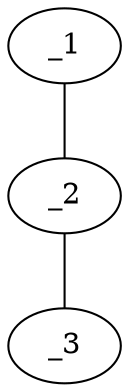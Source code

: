 graph obj13_320 {
	_1	 [dim=64,
		histo1="0.989561",
		histo10=0,
		histo11=0,
		histo12=0,
		histo13=0,
		histo14=0,
		histo15=0,
		histo16=0,
		histo17="0.00581145",
		histo18="0.000215239",
		histo19=0,
		histo2=0,
		histo20=0,
		histo21="0.00150667",
		histo22="0.00161429",
		histo23=0,
		histo24=0,
		histo25=0,
		histo26=0,
		histo27=0,
		histo28=0,
		histo29=0,
		histo3=0,
		histo30=0,
		histo31=0,
		histo32=0,
		histo33=0,
		histo34=0,
		histo35=0,
		histo36=0,
		histo37=0,
		histo38=0,
		histo39=0,
		histo4=0,
		histo40=0,
		histo41=0,
		histo42=0,
		histo43=0,
		histo44=0,
		histo45=0,
		histo46=0,
		histo47=0,
		histo48=0,
		histo49=0,
		histo5="0.000322858",
		histo50=0,
		histo51=0,
		histo52=0,
		histo53=0,
		histo54=0,
		histo55=0,
		histo56=0,
		histo57=0,
		histo58=0,
		histo59=0,
		histo6="0.000968575",
		histo60=0,
		histo61=0,
		histo62=0,
		histo63=0,
		histo64=0,
		histo7=0,
		histo8=0,
		histo9=0];
	_2	 [dim=64,
		histo1=0,
		histo10=0,
		histo11=0,
		histo12=0,
		histo13=0,
		histo14=0,
		histo15=0,
		histo16=0,
		histo17="0.00133869",
		histo18=0,
		histo19=0,
		histo2=0,
		histo20=0,
		histo21="0.0111557",
		histo22="0.270415",
		histo23="0.0015618",
		histo24=0,
		histo25=0,
		histo26="0.00713967",
		histo27="0.0151718",
		histo28=0,
		histo29=0,
		histo3=0,
		histo30=0,
		histo31=0,
		histo32=0,
		histo33=0,
		histo34=0,
		histo35=0,
		histo36=0,
		histo37="0.00580098",
		histo38="0.0711736",
		histo39="0.000446229",
		histo4=0,
		histo40=0,
		histo41=0,
		histo42="0.0847836",
		histo43="0.332441",
		histo44="0.00647033",
		histo45=0,
		histo46=0,
		histo47="0.000223115",
		histo48="0.00423918",
		histo49=0,
		histo5=0,
		histo50=0,
		histo51=0,
		histo52=0,
		histo53=0,
		histo54=0,
		histo55=0,
		histo56=0,
		histo57=0,
		histo58="0.00892459",
		histo59="0.0774208",
		histo6=0,
		histo60="0.000223115",
		histo61=0,
		histo62=0,
		histo63="0.0265506",
		histo64="0.0745203",
		histo7=0,
		histo8=0,
		histo9=0];
	_1 -- _2	 [boundary=369];
	_3	 [dim=64,
		histo1=0,
		histo10=0,
		histo11=0,
		histo12=0,
		histo13=0,
		histo14=0,
		histo15=0,
		histo16=0,
		histo17="0.251341",
		histo18=0,
		histo19=0,
		histo2=0,
		histo20=0,
		histo21="0.0440613",
		histo22=0,
		histo23=0,
		histo24=0,
		histo25=0,
		histo26=0,
		histo27=0,
		histo28=0,
		histo29=0,
		histo3=0,
		histo30=0,
		histo31=0,
		histo32=0,
		histo33="0.110345",
		histo34=0,
		histo35=0,
		histo36=0,
		histo37="0.555556",
		histo38="0.0195402",
		histo39=0,
		histo4=0,
		histo40=0,
		histo41="0.00383142",
		histo42="0.00498084",
		histo43=0,
		histo44=0,
		histo45=0,
		histo46=0,
		histo47=0,
		histo48=0,
		histo49=0,
		histo5=0,
		histo50=0,
		histo51=0,
		histo52=0,
		histo53="0.00229885",
		histo54=0,
		histo55=0,
		histo56=0,
		histo57="0.00536398",
		histo58="0.00268199",
		histo59=0,
		histo6=0,
		histo60=0,
		histo61=0,
		histo62=0,
		histo63=0,
		histo64=0,
		histo7=0,
		histo8=0,
		histo9=0];
	_2 -- _3	 [boundary=488];
}

